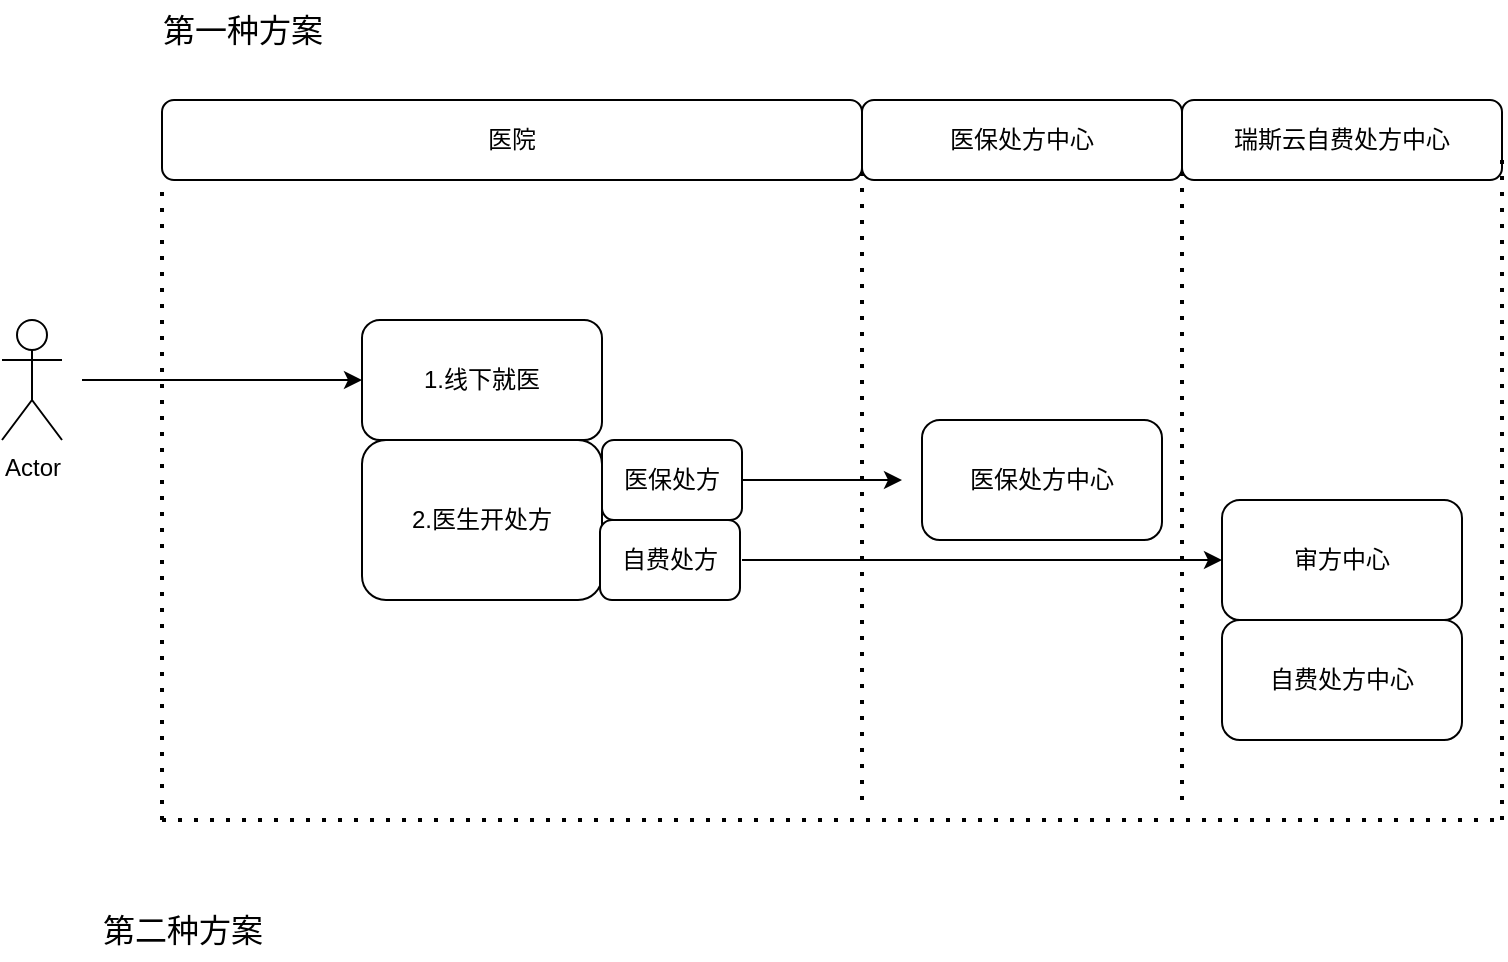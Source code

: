 <mxfile version="20.6.2" type="github">
  <diagram id="yzHeddL_DBlANv4IieoY" name="第 1 页">
    <mxGraphModel dx="1038" dy="575" grid="1" gridSize="10" guides="1" tooltips="1" connect="1" arrows="1" fold="1" page="1" pageScale="1" pageWidth="827" pageHeight="1169" math="0" shadow="0">
      <root>
        <mxCell id="0" />
        <mxCell id="1" parent="0" />
        <mxCell id="uRogulFYkQpIBmfeQ4px-1" value="医院" style="rounded=1;whiteSpace=wrap;html=1;" vertex="1" parent="1">
          <mxGeometry x="160" y="120" width="350" height="40" as="geometry" />
        </mxCell>
        <mxCell id="uRogulFYkQpIBmfeQ4px-2" value="&lt;font style=&quot;font-size: 16px;&quot;&gt;第一种方案&lt;/font&gt;" style="text;html=1;align=center;verticalAlign=middle;resizable=0;points=[];autosize=1;strokeColor=none;fillColor=none;" vertex="1" parent="1">
          <mxGeometry x="150" y="70" width="100" height="30" as="geometry" />
        </mxCell>
        <mxCell id="uRogulFYkQpIBmfeQ4px-5" value="Actor" style="shape=umlActor;verticalLabelPosition=bottom;verticalAlign=top;html=1;outlineConnect=0;" vertex="1" parent="1">
          <mxGeometry x="80" y="230" width="30" height="60" as="geometry" />
        </mxCell>
        <mxCell id="uRogulFYkQpIBmfeQ4px-6" value="" style="endArrow=none;dashed=1;html=1;dashPattern=1 3;strokeWidth=2;rounded=0;entryX=0;entryY=1;entryDx=0;entryDy=0;" edge="1" parent="1" target="uRogulFYkQpIBmfeQ4px-1">
          <mxGeometry width="50" height="50" relative="1" as="geometry">
            <mxPoint x="160" y="480" as="sourcePoint" />
            <mxPoint x="180" y="160" as="targetPoint" />
          </mxGeometry>
        </mxCell>
        <mxCell id="uRogulFYkQpIBmfeQ4px-7" value="" style="endArrow=none;dashed=1;html=1;dashPattern=1 3;strokeWidth=2;rounded=0;entryX=0;entryY=1;entryDx=0;entryDy=0;" edge="1" parent="1">
          <mxGeometry width="50" height="50" relative="1" as="geometry">
            <mxPoint x="510" y="470" as="sourcePoint" />
            <mxPoint x="510" y="150" as="targetPoint" />
          </mxGeometry>
        </mxCell>
        <mxCell id="uRogulFYkQpIBmfeQ4px-8" value="" style="endArrow=classic;html=1;rounded=0;entryX=0;entryY=0.5;entryDx=0;entryDy=0;" edge="1" parent="1" target="uRogulFYkQpIBmfeQ4px-9">
          <mxGeometry width="50" height="50" relative="1" as="geometry">
            <mxPoint x="120" y="260" as="sourcePoint" />
            <mxPoint x="200" y="260" as="targetPoint" />
          </mxGeometry>
        </mxCell>
        <mxCell id="uRogulFYkQpIBmfeQ4px-9" value="1.线下就医" style="rounded=1;whiteSpace=wrap;html=1;" vertex="1" parent="1">
          <mxGeometry x="260" y="230" width="120" height="60" as="geometry" />
        </mxCell>
        <mxCell id="uRogulFYkQpIBmfeQ4px-10" value="2.医生开处方" style="rounded=1;whiteSpace=wrap;html=1;" vertex="1" parent="1">
          <mxGeometry x="260" y="290" width="120" height="80" as="geometry" />
        </mxCell>
        <mxCell id="uRogulFYkQpIBmfeQ4px-11" value="医保处方" style="rounded=1;whiteSpace=wrap;html=1;" vertex="1" parent="1">
          <mxGeometry x="380" y="290" width="70" height="40" as="geometry" />
        </mxCell>
        <mxCell id="uRogulFYkQpIBmfeQ4px-12" value="自费处方" style="rounded=1;whiteSpace=wrap;html=1;" vertex="1" parent="1">
          <mxGeometry x="379" y="330" width="70" height="40" as="geometry" />
        </mxCell>
        <mxCell id="uRogulFYkQpIBmfeQ4px-13" value="医保处方中心" style="rounded=1;whiteSpace=wrap;html=1;" vertex="1" parent="1">
          <mxGeometry x="510" y="120" width="160" height="40" as="geometry" />
        </mxCell>
        <mxCell id="uRogulFYkQpIBmfeQ4px-14" value="瑞斯云自费处方中心" style="rounded=1;whiteSpace=wrap;html=1;" vertex="1" parent="1">
          <mxGeometry x="670" y="120" width="160" height="40" as="geometry" />
        </mxCell>
        <mxCell id="uRogulFYkQpIBmfeQ4px-15" value="" style="endArrow=none;dashed=1;html=1;dashPattern=1 3;strokeWidth=2;rounded=0;entryX=0;entryY=1;entryDx=0;entryDy=0;" edge="1" parent="1">
          <mxGeometry width="50" height="50" relative="1" as="geometry">
            <mxPoint x="670" y="470" as="sourcePoint" />
            <mxPoint x="670" y="150" as="targetPoint" />
          </mxGeometry>
        </mxCell>
        <mxCell id="uRogulFYkQpIBmfeQ4px-16" value="医保处方中心" style="rounded=1;whiteSpace=wrap;html=1;" vertex="1" parent="1">
          <mxGeometry x="540" y="280" width="120" height="60" as="geometry" />
        </mxCell>
        <mxCell id="uRogulFYkQpIBmfeQ4px-17" value="" style="endArrow=classic;html=1;rounded=0;exitX=1;exitY=0.5;exitDx=0;exitDy=0;" edge="1" parent="1" source="uRogulFYkQpIBmfeQ4px-11">
          <mxGeometry width="50" height="50" relative="1" as="geometry">
            <mxPoint x="470" y="370" as="sourcePoint" />
            <mxPoint x="530" y="310" as="targetPoint" />
          </mxGeometry>
        </mxCell>
        <mxCell id="uRogulFYkQpIBmfeQ4px-19" value="审方中心" style="rounded=1;whiteSpace=wrap;html=1;" vertex="1" parent="1">
          <mxGeometry x="690" y="320" width="120" height="60" as="geometry" />
        </mxCell>
        <mxCell id="uRogulFYkQpIBmfeQ4px-20" value="" style="endArrow=none;dashed=1;html=1;dashPattern=1 3;strokeWidth=2;rounded=0;entryX=0;entryY=1;entryDx=0;entryDy=0;" edge="1" parent="1">
          <mxGeometry width="50" height="50" relative="1" as="geometry">
            <mxPoint x="830" y="480" as="sourcePoint" />
            <mxPoint x="830" y="150" as="targetPoint" />
          </mxGeometry>
        </mxCell>
        <mxCell id="uRogulFYkQpIBmfeQ4px-21" value="" style="endArrow=classic;html=1;rounded=0;" edge="1" parent="1">
          <mxGeometry width="50" height="50" relative="1" as="geometry">
            <mxPoint x="450" y="350" as="sourcePoint" />
            <mxPoint x="690" y="350" as="targetPoint" />
          </mxGeometry>
        </mxCell>
        <mxCell id="uRogulFYkQpIBmfeQ4px-22" value="" style="endArrow=none;dashed=1;html=1;dashPattern=1 3;strokeWidth=2;rounded=0;" edge="1" parent="1">
          <mxGeometry width="50" height="50" relative="1" as="geometry">
            <mxPoint x="160" y="480" as="sourcePoint" />
            <mxPoint x="830" y="480" as="targetPoint" />
          </mxGeometry>
        </mxCell>
        <mxCell id="uRogulFYkQpIBmfeQ4px-24" value="自费处方中心" style="rounded=1;whiteSpace=wrap;html=1;" vertex="1" parent="1">
          <mxGeometry x="690" y="380" width="120" height="60" as="geometry" />
        </mxCell>
        <mxCell id="uRogulFYkQpIBmfeQ4px-25" value="&lt;font style=&quot;font-size: 16px;&quot;&gt;第二种方案&lt;/font&gt;" style="text;html=1;align=center;verticalAlign=middle;resizable=0;points=[];autosize=1;strokeColor=none;fillColor=none;" vertex="1" parent="1">
          <mxGeometry x="120" y="520" width="100" height="30" as="geometry" />
        </mxCell>
      </root>
    </mxGraphModel>
  </diagram>
</mxfile>

